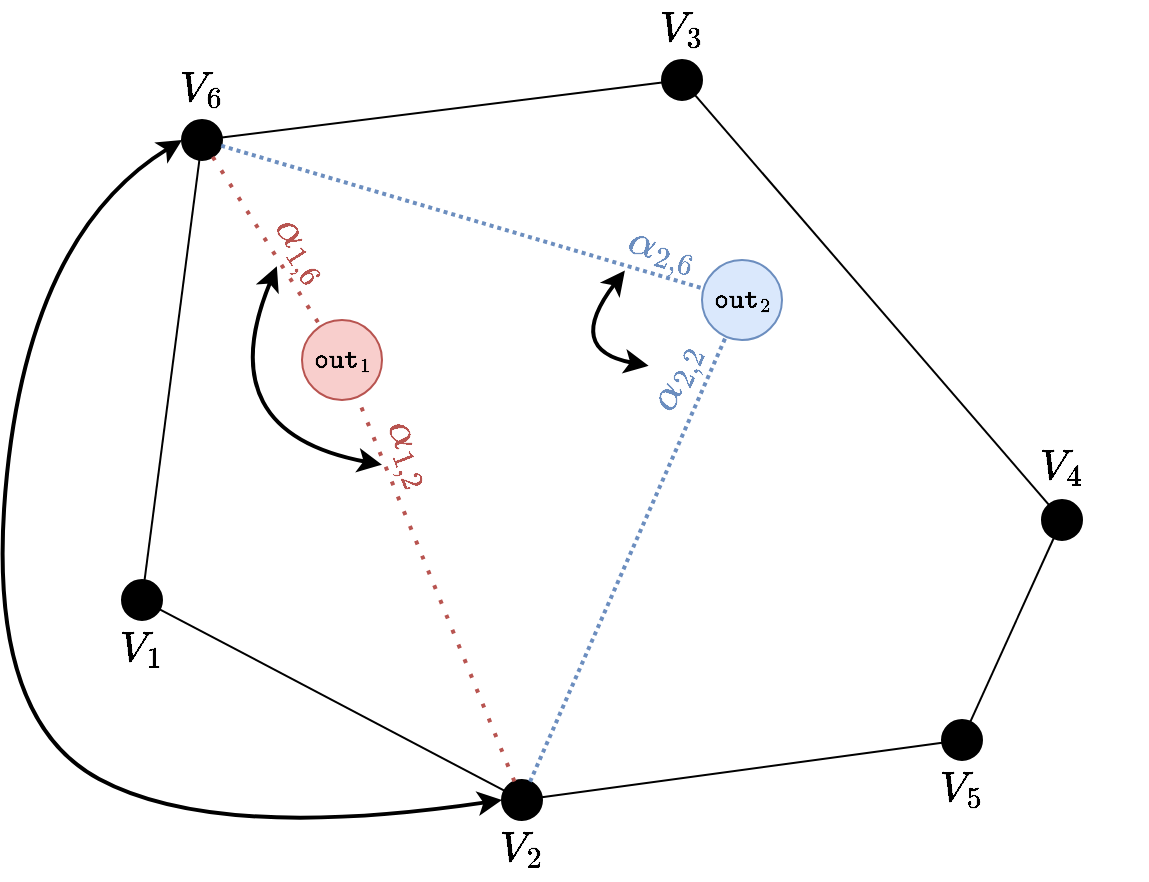 <mxfile version="20.8.16" type="device"><diagram name="Page-1" id="pyHq3Q06zmXxc1-A2x4C"><mxGraphModel dx="1216" dy="729" grid="0" gridSize="10" guides="1" tooltips="1" connect="1" arrows="1" fold="1" page="1" pageScale="1" pageWidth="610" pageHeight="488" math="1" shadow="0"><root><mxCell id="0"/><mxCell id="1" parent="0"/><mxCell id="qUlzwYCwUEQAwR1e-6NB-1" value="" style="ellipse;whiteSpace=wrap;html=1;aspect=fixed;fillColor=#000000;" vertex="1" parent="1"><mxGeometry x="110" y="84" width="20" height="20" as="geometry"/></mxCell><mxCell id="qUlzwYCwUEQAwR1e-6NB-9" style="edgeStyle=none;rounded=0;orthogonalLoop=1;jettySize=auto;html=1;endArrow=none;endFill=0;" edge="1" parent="1" source="qUlzwYCwUEQAwR1e-6NB-2"><mxGeometry relative="1" as="geometry"><mxPoint x="550" y="284" as="targetPoint"/></mxGeometry></mxCell><mxCell id="qUlzwYCwUEQAwR1e-6NB-2" value="" style="ellipse;whiteSpace=wrap;html=1;aspect=fixed;fillColor=#000000;" vertex="1" parent="1"><mxGeometry x="350" y="54" width="20" height="20" as="geometry"/></mxCell><mxCell id="qUlzwYCwUEQAwR1e-6NB-8" style="edgeStyle=none;rounded=0;orthogonalLoop=1;jettySize=auto;html=1;endArrow=none;endFill=0;" edge="1" parent="1" source="qUlzwYCwUEQAwR1e-6NB-1" target="qUlzwYCwUEQAwR1e-6NB-2"><mxGeometry relative="1" as="geometry"/></mxCell><mxCell id="qUlzwYCwUEQAwR1e-6NB-10" style="edgeStyle=none;rounded=0;orthogonalLoop=1;jettySize=auto;html=1;endArrow=none;endFill=0;" edge="1" parent="1" target="qUlzwYCwUEQAwR1e-6NB-4"><mxGeometry relative="1" as="geometry"><mxPoint x="550" y="284" as="sourcePoint"/></mxGeometry></mxCell><mxCell id="qUlzwYCwUEQAwR1e-6NB-3" value="" style="ellipse;whiteSpace=wrap;html=1;aspect=fixed;fillColor=#000000;" vertex="1" parent="1"><mxGeometry x="540" y="274" width="20" height="20" as="geometry"/></mxCell><mxCell id="qUlzwYCwUEQAwR1e-6NB-4" value="" style="ellipse;whiteSpace=wrap;html=1;aspect=fixed;fillColor=#000000;" vertex="1" parent="1"><mxGeometry x="490" y="384" width="20" height="20" as="geometry"/></mxCell><mxCell id="qUlzwYCwUEQAwR1e-6NB-5" value="" style="ellipse;whiteSpace=wrap;html=1;aspect=fixed;fillColor=#000000;" vertex="1" parent="1"><mxGeometry x="270" y="414" width="20" height="20" as="geometry"/></mxCell><mxCell id="qUlzwYCwUEQAwR1e-6NB-11" style="edgeStyle=none;rounded=0;orthogonalLoop=1;jettySize=auto;html=1;endArrow=none;endFill=0;" edge="1" parent="1" source="qUlzwYCwUEQAwR1e-6NB-4" target="qUlzwYCwUEQAwR1e-6NB-5"><mxGeometry relative="1" as="geometry"/></mxCell><mxCell id="qUlzwYCwUEQAwR1e-6NB-7" style="rounded=0;orthogonalLoop=1;jettySize=auto;html=1;endArrow=none;endFill=0;" edge="1" parent="1" source="qUlzwYCwUEQAwR1e-6NB-6" target="qUlzwYCwUEQAwR1e-6NB-1"><mxGeometry relative="1" as="geometry"/></mxCell><mxCell id="qUlzwYCwUEQAwR1e-6NB-12" style="edgeStyle=none;rounded=0;orthogonalLoop=1;jettySize=auto;html=1;endArrow=none;endFill=0;" edge="1" parent="1" source="qUlzwYCwUEQAwR1e-6NB-6" target="qUlzwYCwUEQAwR1e-6NB-5"><mxGeometry relative="1" as="geometry"/></mxCell><mxCell id="qUlzwYCwUEQAwR1e-6NB-6" value="" style="ellipse;whiteSpace=wrap;html=1;aspect=fixed;fillColor=#000000;" vertex="1" parent="1"><mxGeometry x="80" y="314" width="20" height="20" as="geometry"/></mxCell><mxCell id="qUlzwYCwUEQAwR1e-6NB-13" value="$$V_{1}$$" style="text;html=1;strokeColor=none;fillColor=none;align=center;verticalAlign=middle;whiteSpace=wrap;rounded=0;fontSize=18;" vertex="1" parent="1"><mxGeometry x="60" y="334" width="60" height="30" as="geometry"/></mxCell><mxCell id="qUlzwYCwUEQAwR1e-6NB-14" value="$$V_{2}$$" style="text;html=1;strokeColor=none;fillColor=none;align=center;verticalAlign=middle;whiteSpace=wrap;rounded=0;fontSize=18;" vertex="1" parent="1"><mxGeometry x="250" y="434" width="60" height="30" as="geometry"/></mxCell><mxCell id="qUlzwYCwUEQAwR1e-6NB-15" value="$$V_{3}$$" style="text;html=1;strokeColor=none;fillColor=none;align=center;verticalAlign=middle;whiteSpace=wrap;rounded=0;fontSize=18;" vertex="1" parent="1"><mxGeometry x="330" y="24" width="60" height="30" as="geometry"/></mxCell><mxCell id="qUlzwYCwUEQAwR1e-6NB-16" value="$$V_{4}$$" style="text;html=1;strokeColor=none;fillColor=none;align=center;verticalAlign=middle;whiteSpace=wrap;rounded=0;fontSize=18;" vertex="1" parent="1"><mxGeometry x="520" y="243" width="60" height="30" as="geometry"/></mxCell><mxCell id="qUlzwYCwUEQAwR1e-6NB-17" value="$$V_{5}$$" style="text;html=1;strokeColor=none;fillColor=none;align=center;verticalAlign=middle;whiteSpace=wrap;rounded=0;fontSize=18;" vertex="1" parent="1"><mxGeometry x="470" y="404" width="60" height="30" as="geometry"/></mxCell><mxCell id="qUlzwYCwUEQAwR1e-6NB-18" value="$$V_{6}$$" style="text;html=1;strokeColor=none;fillColor=none;align=center;verticalAlign=middle;whiteSpace=wrap;rounded=0;fontSize=18;" vertex="1" parent="1"><mxGeometry x="90" y="54" width="60" height="30" as="geometry"/></mxCell><mxCell id="qUlzwYCwUEQAwR1e-6NB-20" value="" style="endArrow=none;dashed=1;html=1;dashPattern=1 3;strokeWidth=2;rounded=0;fillColor=#f8cecc;strokeColor=#b85450;" edge="1" parent="1" source="qUlzwYCwUEQAwR1e-6NB-5" target="qUlzwYCwUEQAwR1e-6NB-19"><mxGeometry width="50" height="50" relative="1" as="geometry"><mxPoint x="250" y="264" as="sourcePoint"/><mxPoint x="300" y="214" as="targetPoint"/></mxGeometry></mxCell><mxCell id="qUlzwYCwUEQAwR1e-6NB-22" value="" style="endArrow=none;dashed=1;html=1;dashPattern=1 3;strokeWidth=2;rounded=0;fillColor=#f8cecc;strokeColor=#b85450;" edge="1" parent="1" source="qUlzwYCwUEQAwR1e-6NB-1" target="qUlzwYCwUEQAwR1e-6NB-19"><mxGeometry width="50" height="50" relative="1" as="geometry"><mxPoint x="106.402" y="326.318" as="sourcePoint"/><mxPoint x="193.576" y="221.664" as="targetPoint"/></mxGeometry></mxCell><mxCell id="qUlzwYCwUEQAwR1e-6NB-19" value="$$\mathtt{out}_1$$" style="ellipse;whiteSpace=wrap;html=1;aspect=fixed;fillColor=#f8cecc;strokeColor=#b85450;strokeWidth=1;" vertex="1" parent="1"><mxGeometry x="170" y="184" width="40" height="40" as="geometry"/></mxCell><mxCell id="qUlzwYCwUEQAwR1e-6NB-29" value="$$\mathtt{out}_2$$" style="ellipse;whiteSpace=wrap;html=1;aspect=fixed;fillColor=#dae8fc;strokeColor=#6c8ebf;strokeWidth=1;" vertex="1" parent="1"><mxGeometry x="370" y="154" width="40" height="40" as="geometry"/></mxCell><mxCell id="qUlzwYCwUEQAwR1e-6NB-40" value="" style="endArrow=none;dashed=1;html=1;strokeWidth=2;rounded=0;fillColor=#dae8fc;strokeColor=#6c8ebf;dashPattern=1 1;" edge="1" parent="1" source="qUlzwYCwUEQAwR1e-6NB-1" target="qUlzwYCwUEQAwR1e-6NB-29"><mxGeometry width="50" height="50" relative="1" as="geometry"><mxPoint x="150" y="104" as="sourcePoint"/><mxPoint x="382.105" y="192.931" as="targetPoint"/></mxGeometry></mxCell><mxCell id="qUlzwYCwUEQAwR1e-6NB-38" value="" style="endArrow=none;dashed=1;html=1;strokeWidth=2;rounded=0;fillColor=#dae8fc;strokeColor=#6c8ebf;dashPattern=1 1;" edge="1" parent="1" source="qUlzwYCwUEQAwR1e-6NB-5" target="qUlzwYCwUEQAwR1e-6NB-29"><mxGeometry width="50" height="50" relative="1" as="geometry"><mxPoint x="426.608" y="395.051" as="sourcePoint"/><mxPoint x="329.996" y="201.898" as="targetPoint"/></mxGeometry></mxCell><mxCell id="qUlzwYCwUEQAwR1e-6NB-56" value="$$\alpha_{2,6}$$" style="text;html=1;strokeColor=none;fillColor=none;align=center;verticalAlign=middle;whiteSpace=wrap;rounded=0;fontSize=18;rotation=16;fontColor=#6c8ebf;" vertex="1" parent="1"><mxGeometry x="320" y="134" width="60" height="30" as="geometry"/></mxCell><mxCell id="qUlzwYCwUEQAwR1e-6NB-57" value="$$\alpha_{1,2}$$" style="text;html=1;strokeColor=none;fillColor=none;align=center;verticalAlign=middle;whiteSpace=wrap;rounded=0;fontSize=18;rotation=69;fontColor=#b85450;" vertex="1" parent="1"><mxGeometry x="194" y="236" width="60" height="30" as="geometry"/></mxCell><mxCell id="qUlzwYCwUEQAwR1e-6NB-58" value="$$\alpha_{1,6}$$" style="text;html=1;strokeColor=none;fillColor=none;align=center;verticalAlign=middle;whiteSpace=wrap;rounded=0;fontSize=18;rotation=57;fontColor=#b85450;" vertex="1" parent="1"><mxGeometry x="140" y="134" width="60" height="30" as="geometry"/></mxCell><mxCell id="qUlzwYCwUEQAwR1e-6NB-62" value="" style="endArrow=classic;startArrow=classic;html=1;rounded=0;strokeWidth=2;fontSize=18;fontColor=#b85450;curved=1;entryX=0;entryY=0.5;entryDx=0;entryDy=0;exitX=0;exitY=0.5;exitDx=0;exitDy=0;" edge="1" parent="1" source="qUlzwYCwUEQAwR1e-6NB-1" target="qUlzwYCwUEQAwR1e-6NB-5"><mxGeometry width="50" height="50" relative="1" as="geometry"><mxPoint x="305" y="324" as="sourcePoint"/><mxPoint x="355" y="274" as="targetPoint"/><Array as="points"><mxPoint x="35" y="140"/><mxPoint x="10" y="382"/><mxPoint x="127" y="445"/></Array></mxGeometry></mxCell><mxCell id="qUlzwYCwUEQAwR1e-6NB-63" value="$$\alpha_{2,2}$$" style="text;html=1;strokeColor=none;fillColor=none;align=center;verticalAlign=middle;whiteSpace=wrap;rounded=0;fontSize=18;rotation=-66;fontColor=#6c8ebf;" vertex="1" parent="1"><mxGeometry x="327" y="198" width="60" height="30" as="geometry"/></mxCell><mxCell id="qUlzwYCwUEQAwR1e-6NB-64" value="" style="endArrow=classic;startArrow=classic;html=1;rounded=0;strokeWidth=2;fontSize=18;fontColor=#b85450;curved=1;entryX=0.5;entryY=1;entryDx=0;entryDy=0;exitX=0.5;exitY=1;exitDx=0;exitDy=0;" edge="1" parent="1" source="qUlzwYCwUEQAwR1e-6NB-57" target="qUlzwYCwUEQAwR1e-6NB-58"><mxGeometry width="50" height="50" relative="1" as="geometry"><mxPoint x="142" y="230" as="sourcePoint"/><mxPoint x="192" y="180" as="targetPoint"/><Array as="points"><mxPoint x="123" y="240"/></Array></mxGeometry></mxCell><mxCell id="qUlzwYCwUEQAwR1e-6NB-66" value="" style="endArrow=classic;startArrow=classic;html=1;rounded=0;strokeWidth=2;fontSize=18;fontColor=#b85450;curved=1;entryX=0.25;entryY=1;entryDx=0;entryDy=0;exitX=0.5;exitY=0;exitDx=0;exitDy=0;" edge="1" parent="1" source="qUlzwYCwUEQAwR1e-6NB-63" target="qUlzwYCwUEQAwR1e-6NB-56"><mxGeometry width="50" height="50" relative="1" as="geometry"><mxPoint x="142" y="230" as="sourcePoint"/><mxPoint x="192" y="180" as="targetPoint"/><Array as="points"><mxPoint x="301" y="199"/></Array></mxGeometry></mxCell></root></mxGraphModel></diagram></mxfile>